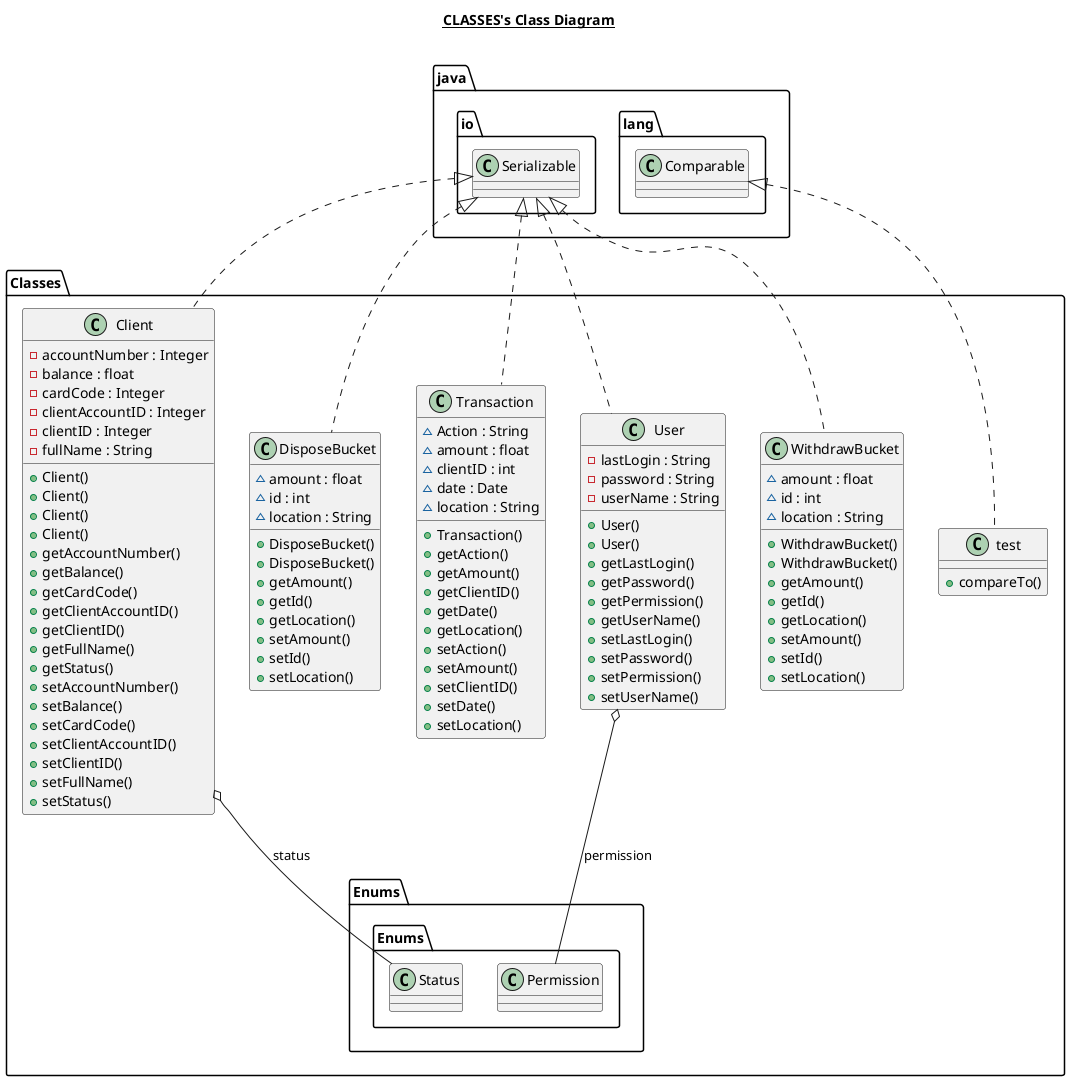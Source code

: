 @startuml

title __CLASSES's Class Diagram__\n

  namespace Classes {
    class Classes.Client {
        - accountNumber : Integer
        - balance : float
        - cardCode : Integer
        - clientAccountID : Integer
        - clientID : Integer
        - fullName : String
        + Client()
        + Client()
        + Client()
        + Client()
        + getAccountNumber()
        + getBalance()
        + getCardCode()
        + getClientAccountID()
        + getClientID()
        + getFullName()
        + getStatus()
        + setAccountNumber()
        + setBalance()
        + setCardCode()
        + setClientAccountID()
        + setClientID()
        + setFullName()
        + setStatus()
    }
  }
  

  namespace Classes {
    class Classes.DisposeBucket {
        ~ amount : float
        ~ id : int
        ~ location : String
        + DisposeBucket()
        + DisposeBucket()
        + getAmount()
        + getId()
        + getLocation()
        + setAmount()
        + setId()
        + setLocation()
    }
  }
  

  namespace Classes {
    class Classes.Transaction {
        ~ Action : String
        ~ amount : float
        ~ clientID : int
        ~ date : Date
        ~ location : String
        + Transaction()
        + getAction()
        + getAmount()
        + getClientID()
        + getDate()
        + getLocation()
        + setAction()
        + setAmount()
        + setClientID()
        + setDate()
        + setLocation()
    }
  }
  

  namespace Classes {
    class Classes.User {
        - lastLogin : String
        - password : String
        - userName : String
        + User()
        + User()
        + getLastLogin()
        + getPassword()
        + getPermission()
        + getUserName()
        + setLastLogin()
        + setPassword()
        + setPermission()
        + setUserName()
    }
  }
  

  namespace Classes {
    class Classes.WithdrawBucket {
        ~ amount : float
        ~ id : int
        ~ location : String
        + WithdrawBucket()
        + WithdrawBucket()
        + getAmount()
        + getId()
        + getLocation()
        + setAmount()
        + setId()
        + setLocation()
    }
  }
  

  namespace Classes {
    class Classes.test {
        + compareTo()
    }
  }
  

  Classes.Client .up.|> java.io.Serializable
  Classes.Client o-- Classes.Enums.Enums.Status : status
  Classes.DisposeBucket .up.|> java.io.Serializable
  Classes.Transaction .up.|> java.io.Serializable
  Classes.User .up.|> java.io.Serializable
  Classes.User o-- Classes.Enums.Enums.Permission : permission
  Classes.WithdrawBucket .up.|> java.io.Serializable
  Classes.test .up.|> java.lang.Comparable


@enduml
